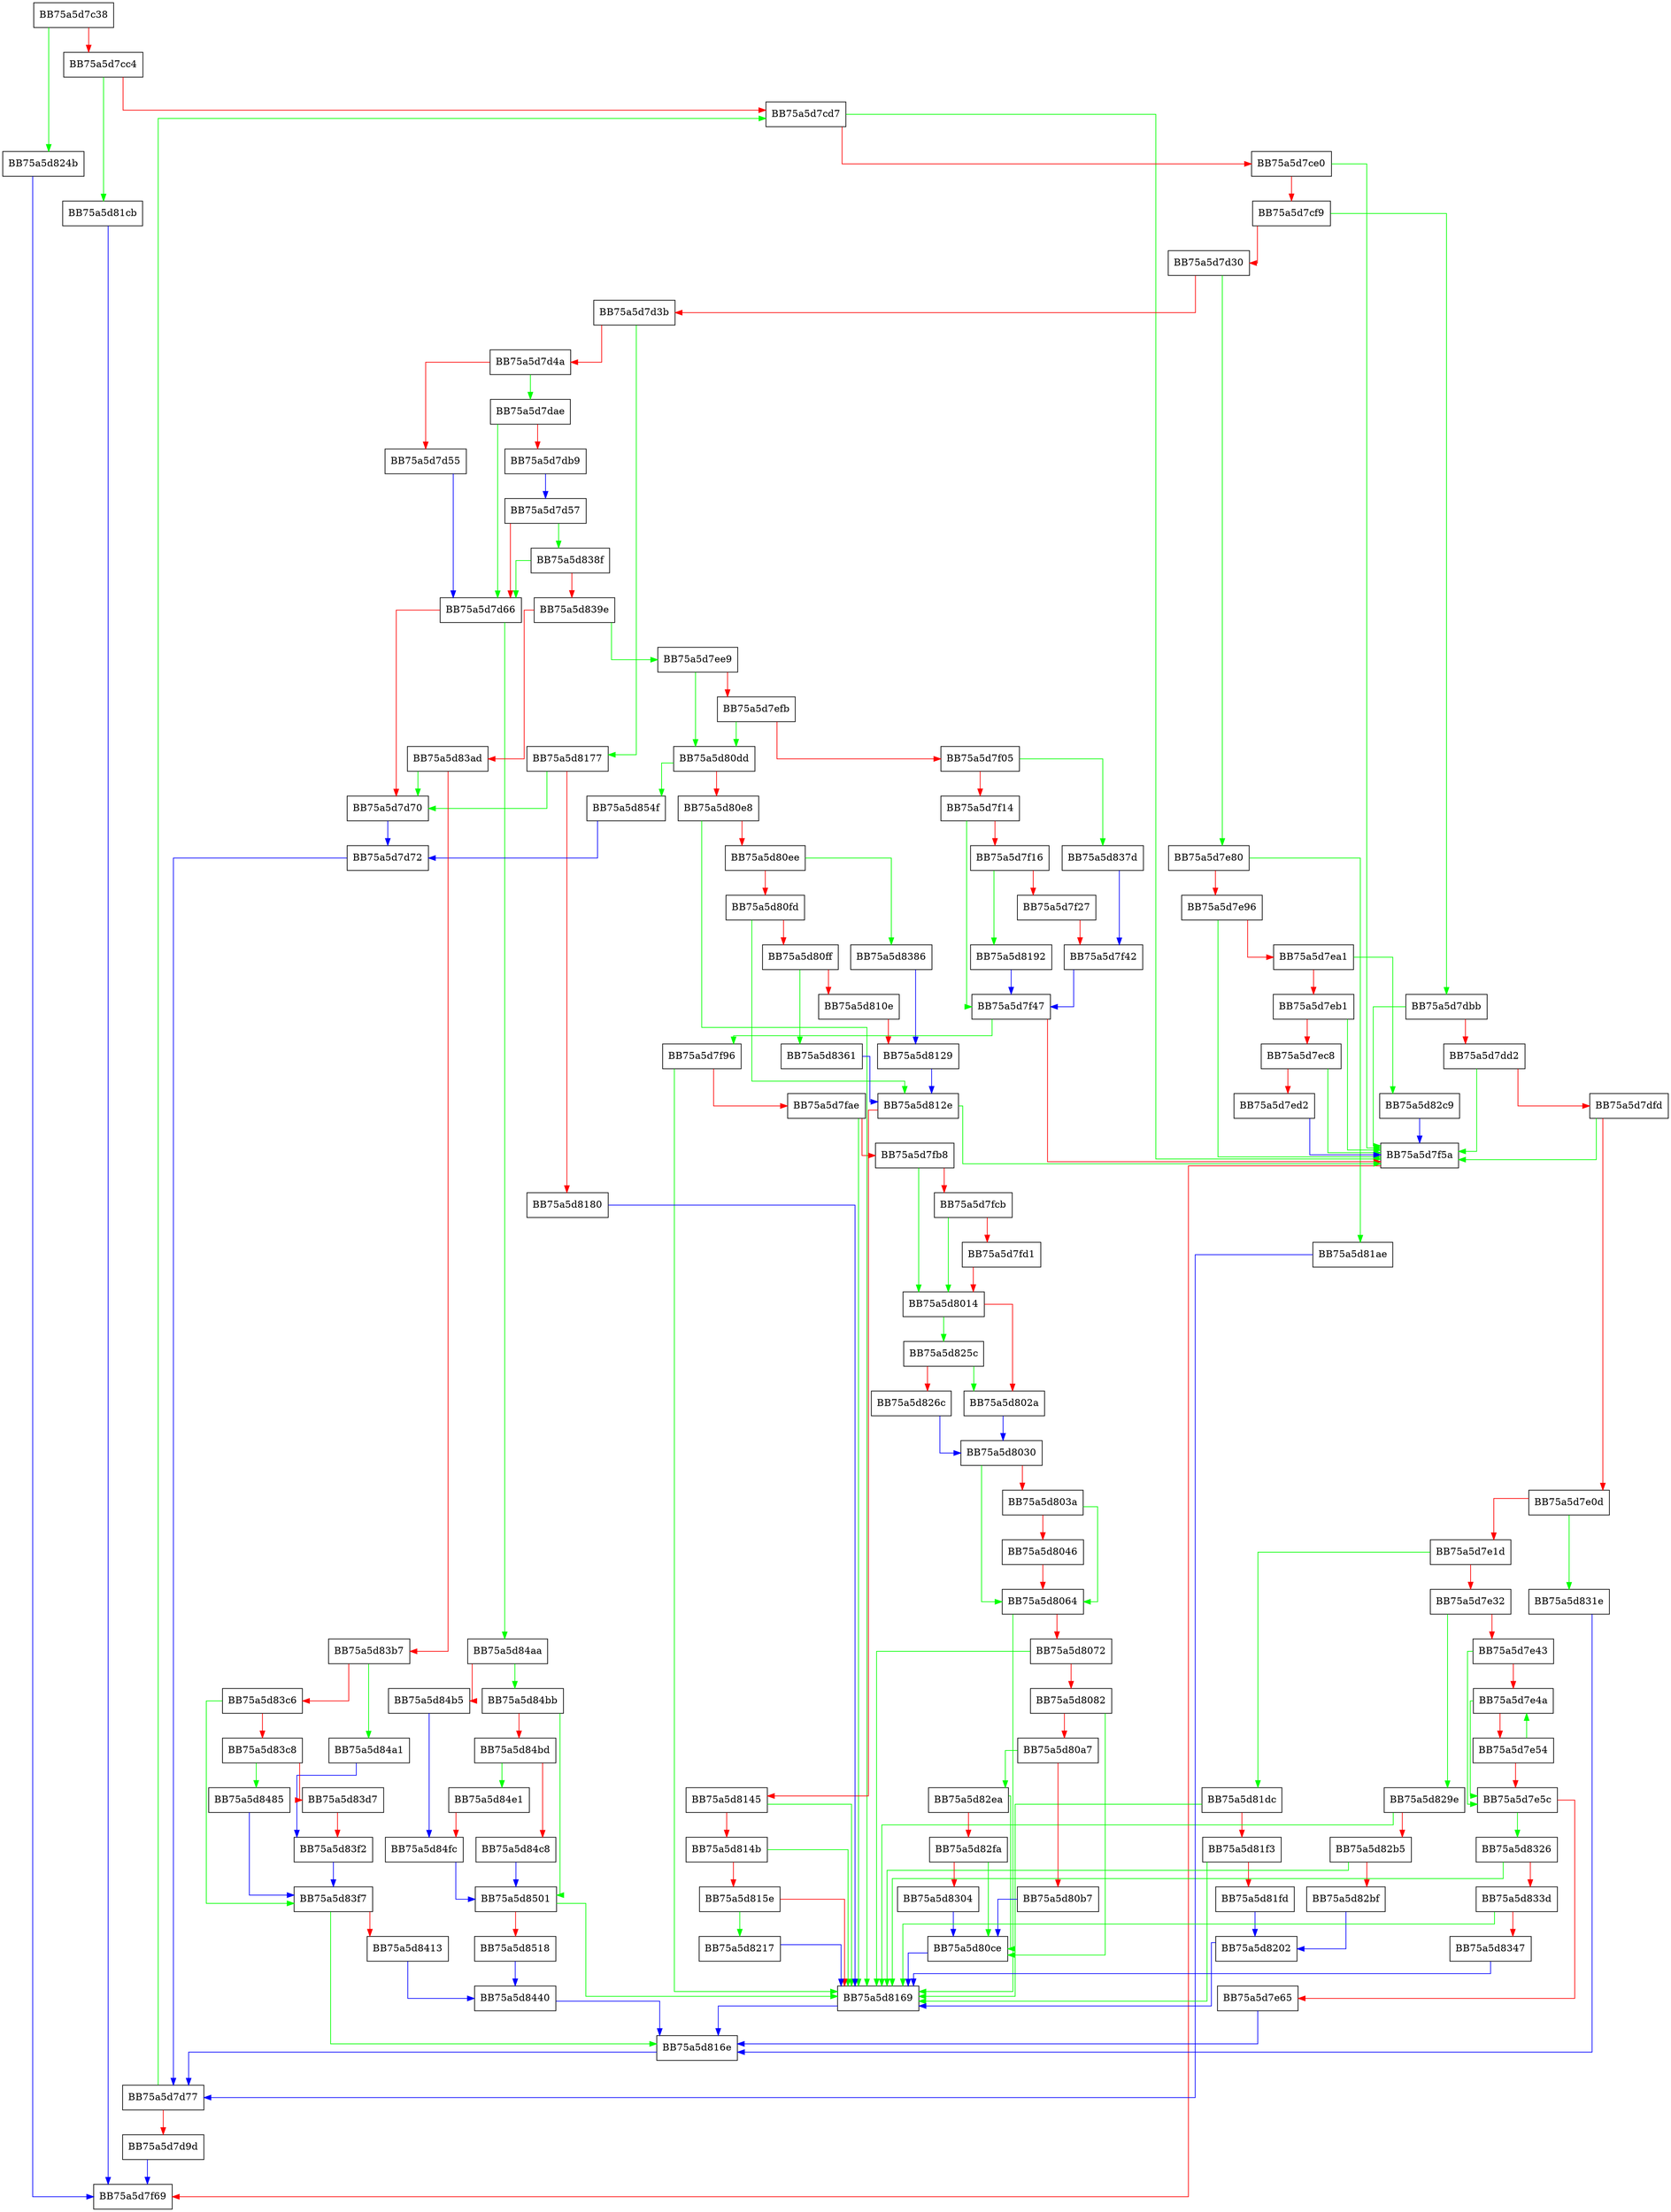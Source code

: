 digraph XF_ExtractCRCs {
  node [shape="box"];
  graph [splines=ortho];
  BB75a5d7c38 -> BB75a5d824b [color="green"];
  BB75a5d7c38 -> BB75a5d7cc4 [color="red"];
  BB75a5d7cc4 -> BB75a5d81cb [color="green"];
  BB75a5d7cc4 -> BB75a5d7cd7 [color="red"];
  BB75a5d7cd7 -> BB75a5d7f5a [color="green"];
  BB75a5d7cd7 -> BB75a5d7ce0 [color="red"];
  BB75a5d7ce0 -> BB75a5d7f5a [color="green"];
  BB75a5d7ce0 -> BB75a5d7cf9 [color="red"];
  BB75a5d7cf9 -> BB75a5d7dbb [color="green"];
  BB75a5d7cf9 -> BB75a5d7d30 [color="red"];
  BB75a5d7d30 -> BB75a5d7e80 [color="green"];
  BB75a5d7d30 -> BB75a5d7d3b [color="red"];
  BB75a5d7d3b -> BB75a5d8177 [color="green"];
  BB75a5d7d3b -> BB75a5d7d4a [color="red"];
  BB75a5d7d4a -> BB75a5d7dae [color="green"];
  BB75a5d7d4a -> BB75a5d7d55 [color="red"];
  BB75a5d7d55 -> BB75a5d7d66 [color="blue"];
  BB75a5d7d57 -> BB75a5d838f [color="green"];
  BB75a5d7d57 -> BB75a5d7d66 [color="red"];
  BB75a5d7d66 -> BB75a5d84aa [color="green"];
  BB75a5d7d66 -> BB75a5d7d70 [color="red"];
  BB75a5d7d70 -> BB75a5d7d72 [color="blue"];
  BB75a5d7d72 -> BB75a5d7d77 [color="blue"];
  BB75a5d7d77 -> BB75a5d7cd7 [color="green"];
  BB75a5d7d77 -> BB75a5d7d9d [color="red"];
  BB75a5d7d9d -> BB75a5d7f69 [color="blue"];
  BB75a5d7dae -> BB75a5d7d66 [color="green"];
  BB75a5d7dae -> BB75a5d7db9 [color="red"];
  BB75a5d7db9 -> BB75a5d7d57 [color="blue"];
  BB75a5d7dbb -> BB75a5d7f5a [color="green"];
  BB75a5d7dbb -> BB75a5d7dd2 [color="red"];
  BB75a5d7dd2 -> BB75a5d7f5a [color="green"];
  BB75a5d7dd2 -> BB75a5d7dfd [color="red"];
  BB75a5d7dfd -> BB75a5d7f5a [color="green"];
  BB75a5d7dfd -> BB75a5d7e0d [color="red"];
  BB75a5d7e0d -> BB75a5d831e [color="green"];
  BB75a5d7e0d -> BB75a5d7e1d [color="red"];
  BB75a5d7e1d -> BB75a5d81dc [color="green"];
  BB75a5d7e1d -> BB75a5d7e32 [color="red"];
  BB75a5d7e32 -> BB75a5d829e [color="green"];
  BB75a5d7e32 -> BB75a5d7e43 [color="red"];
  BB75a5d7e43 -> BB75a5d7e5c [color="green"];
  BB75a5d7e43 -> BB75a5d7e4a [color="red"];
  BB75a5d7e4a -> BB75a5d7e5c [color="green"];
  BB75a5d7e4a -> BB75a5d7e54 [color="red"];
  BB75a5d7e54 -> BB75a5d7e4a [color="green"];
  BB75a5d7e54 -> BB75a5d7e5c [color="red"];
  BB75a5d7e5c -> BB75a5d8326 [color="green"];
  BB75a5d7e5c -> BB75a5d7e65 [color="red"];
  BB75a5d7e65 -> BB75a5d816e [color="blue"];
  BB75a5d7e80 -> BB75a5d81ae [color="green"];
  BB75a5d7e80 -> BB75a5d7e96 [color="red"];
  BB75a5d7e96 -> BB75a5d7f5a [color="green"];
  BB75a5d7e96 -> BB75a5d7ea1 [color="red"];
  BB75a5d7ea1 -> BB75a5d82c9 [color="green"];
  BB75a5d7ea1 -> BB75a5d7eb1 [color="red"];
  BB75a5d7eb1 -> BB75a5d7f5a [color="green"];
  BB75a5d7eb1 -> BB75a5d7ec8 [color="red"];
  BB75a5d7ec8 -> BB75a5d7f5a [color="green"];
  BB75a5d7ec8 -> BB75a5d7ed2 [color="red"];
  BB75a5d7ed2 -> BB75a5d7f5a [color="blue"];
  BB75a5d7ee9 -> BB75a5d80dd [color="green"];
  BB75a5d7ee9 -> BB75a5d7efb [color="red"];
  BB75a5d7efb -> BB75a5d80dd [color="green"];
  BB75a5d7efb -> BB75a5d7f05 [color="red"];
  BB75a5d7f05 -> BB75a5d837d [color="green"];
  BB75a5d7f05 -> BB75a5d7f14 [color="red"];
  BB75a5d7f14 -> BB75a5d7f47 [color="green"];
  BB75a5d7f14 -> BB75a5d7f16 [color="red"];
  BB75a5d7f16 -> BB75a5d8192 [color="green"];
  BB75a5d7f16 -> BB75a5d7f27 [color="red"];
  BB75a5d7f27 -> BB75a5d7f42 [color="red"];
  BB75a5d7f42 -> BB75a5d7f47 [color="blue"];
  BB75a5d7f47 -> BB75a5d7f96 [color="green"];
  BB75a5d7f47 -> BB75a5d7f5a [color="red"];
  BB75a5d7f5a -> BB75a5d7f69 [color="red"];
  BB75a5d7f96 -> BB75a5d8169 [color="green"];
  BB75a5d7f96 -> BB75a5d7fae [color="red"];
  BB75a5d7fae -> BB75a5d8169 [color="green"];
  BB75a5d7fae -> BB75a5d7fb8 [color="red"];
  BB75a5d7fb8 -> BB75a5d8014 [color="green"];
  BB75a5d7fb8 -> BB75a5d7fcb [color="red"];
  BB75a5d7fcb -> BB75a5d8014 [color="green"];
  BB75a5d7fcb -> BB75a5d7fd1 [color="red"];
  BB75a5d7fd1 -> BB75a5d8014 [color="red"];
  BB75a5d8014 -> BB75a5d825c [color="green"];
  BB75a5d8014 -> BB75a5d802a [color="red"];
  BB75a5d802a -> BB75a5d8030 [color="blue"];
  BB75a5d8030 -> BB75a5d8064 [color="green"];
  BB75a5d8030 -> BB75a5d803a [color="red"];
  BB75a5d803a -> BB75a5d8064 [color="green"];
  BB75a5d803a -> BB75a5d8046 [color="red"];
  BB75a5d8046 -> BB75a5d8064 [color="red"];
  BB75a5d8064 -> BB75a5d8169 [color="green"];
  BB75a5d8064 -> BB75a5d8072 [color="red"];
  BB75a5d8072 -> BB75a5d8169 [color="green"];
  BB75a5d8072 -> BB75a5d8082 [color="red"];
  BB75a5d8082 -> BB75a5d80ce [color="green"];
  BB75a5d8082 -> BB75a5d80a7 [color="red"];
  BB75a5d80a7 -> BB75a5d82ea [color="green"];
  BB75a5d80a7 -> BB75a5d80b7 [color="red"];
  BB75a5d80b7 -> BB75a5d80ce [color="blue"];
  BB75a5d80ce -> BB75a5d8169 [color="blue"];
  BB75a5d80dd -> BB75a5d854f [color="green"];
  BB75a5d80dd -> BB75a5d80e8 [color="red"];
  BB75a5d80e8 -> BB75a5d8169 [color="green"];
  BB75a5d80e8 -> BB75a5d80ee [color="red"];
  BB75a5d80ee -> BB75a5d8386 [color="green"];
  BB75a5d80ee -> BB75a5d80fd [color="red"];
  BB75a5d80fd -> BB75a5d812e [color="green"];
  BB75a5d80fd -> BB75a5d80ff [color="red"];
  BB75a5d80ff -> BB75a5d8361 [color="green"];
  BB75a5d80ff -> BB75a5d810e [color="red"];
  BB75a5d810e -> BB75a5d8129 [color="red"];
  BB75a5d8129 -> BB75a5d812e [color="blue"];
  BB75a5d812e -> BB75a5d7f5a [color="green"];
  BB75a5d812e -> BB75a5d8145 [color="red"];
  BB75a5d8145 -> BB75a5d8169 [color="green"];
  BB75a5d8145 -> BB75a5d814b [color="red"];
  BB75a5d814b -> BB75a5d8169 [color="green"];
  BB75a5d814b -> BB75a5d815e [color="red"];
  BB75a5d815e -> BB75a5d8217 [color="green"];
  BB75a5d815e -> BB75a5d8169 [color="red"];
  BB75a5d8169 -> BB75a5d816e [color="blue"];
  BB75a5d816e -> BB75a5d7d77 [color="blue"];
  BB75a5d8177 -> BB75a5d7d70 [color="green"];
  BB75a5d8177 -> BB75a5d8180 [color="red"];
  BB75a5d8180 -> BB75a5d8169 [color="blue"];
  BB75a5d8192 -> BB75a5d7f47 [color="blue"];
  BB75a5d81ae -> BB75a5d7d77 [color="blue"];
  BB75a5d81cb -> BB75a5d7f69 [color="blue"];
  BB75a5d81dc -> BB75a5d8169 [color="green"];
  BB75a5d81dc -> BB75a5d81f3 [color="red"];
  BB75a5d81f3 -> BB75a5d8169 [color="green"];
  BB75a5d81f3 -> BB75a5d81fd [color="red"];
  BB75a5d81fd -> BB75a5d8202 [color="blue"];
  BB75a5d8202 -> BB75a5d8169 [color="blue"];
  BB75a5d8217 -> BB75a5d8169 [color="blue"];
  BB75a5d824b -> BB75a5d7f69 [color="blue"];
  BB75a5d825c -> BB75a5d802a [color="green"];
  BB75a5d825c -> BB75a5d826c [color="red"];
  BB75a5d826c -> BB75a5d8030 [color="blue"];
  BB75a5d829e -> BB75a5d8169 [color="green"];
  BB75a5d829e -> BB75a5d82b5 [color="red"];
  BB75a5d82b5 -> BB75a5d8169 [color="green"];
  BB75a5d82b5 -> BB75a5d82bf [color="red"];
  BB75a5d82bf -> BB75a5d8202 [color="blue"];
  BB75a5d82c9 -> BB75a5d7f5a [color="blue"];
  BB75a5d82ea -> BB75a5d80ce [color="green"];
  BB75a5d82ea -> BB75a5d82fa [color="red"];
  BB75a5d82fa -> BB75a5d80ce [color="green"];
  BB75a5d82fa -> BB75a5d8304 [color="red"];
  BB75a5d8304 -> BB75a5d80ce [color="blue"];
  BB75a5d831e -> BB75a5d816e [color="blue"];
  BB75a5d8326 -> BB75a5d8169 [color="green"];
  BB75a5d8326 -> BB75a5d833d [color="red"];
  BB75a5d833d -> BB75a5d8169 [color="green"];
  BB75a5d833d -> BB75a5d8347 [color="red"];
  BB75a5d8347 -> BB75a5d8169 [color="blue"];
  BB75a5d8361 -> BB75a5d812e [color="blue"];
  BB75a5d837d -> BB75a5d7f42 [color="blue"];
  BB75a5d8386 -> BB75a5d8129 [color="blue"];
  BB75a5d838f -> BB75a5d7d66 [color="green"];
  BB75a5d838f -> BB75a5d839e [color="red"];
  BB75a5d839e -> BB75a5d7ee9 [color="green"];
  BB75a5d839e -> BB75a5d83ad [color="red"];
  BB75a5d83ad -> BB75a5d7d70 [color="green"];
  BB75a5d83ad -> BB75a5d83b7 [color="red"];
  BB75a5d83b7 -> BB75a5d84a1 [color="green"];
  BB75a5d83b7 -> BB75a5d83c6 [color="red"];
  BB75a5d83c6 -> BB75a5d83f7 [color="green"];
  BB75a5d83c6 -> BB75a5d83c8 [color="red"];
  BB75a5d83c8 -> BB75a5d8485 [color="green"];
  BB75a5d83c8 -> BB75a5d83d7 [color="red"];
  BB75a5d83d7 -> BB75a5d83f2 [color="red"];
  BB75a5d83f2 -> BB75a5d83f7 [color="blue"];
  BB75a5d83f7 -> BB75a5d816e [color="green"];
  BB75a5d83f7 -> BB75a5d8413 [color="red"];
  BB75a5d8413 -> BB75a5d8440 [color="blue"];
  BB75a5d8440 -> BB75a5d816e [color="blue"];
  BB75a5d8485 -> BB75a5d83f7 [color="blue"];
  BB75a5d84a1 -> BB75a5d83f2 [color="blue"];
  BB75a5d84aa -> BB75a5d84bb [color="green"];
  BB75a5d84aa -> BB75a5d84b5 [color="red"];
  BB75a5d84b5 -> BB75a5d84fc [color="blue"];
  BB75a5d84bb -> BB75a5d8501 [color="green"];
  BB75a5d84bb -> BB75a5d84bd [color="red"];
  BB75a5d84bd -> BB75a5d84e1 [color="green"];
  BB75a5d84bd -> BB75a5d84c8 [color="red"];
  BB75a5d84c8 -> BB75a5d8501 [color="blue"];
  BB75a5d84e1 -> BB75a5d84fc [color="red"];
  BB75a5d84fc -> BB75a5d8501 [color="blue"];
  BB75a5d8501 -> BB75a5d8169 [color="green"];
  BB75a5d8501 -> BB75a5d8518 [color="red"];
  BB75a5d8518 -> BB75a5d8440 [color="blue"];
  BB75a5d854f -> BB75a5d7d72 [color="blue"];
}
